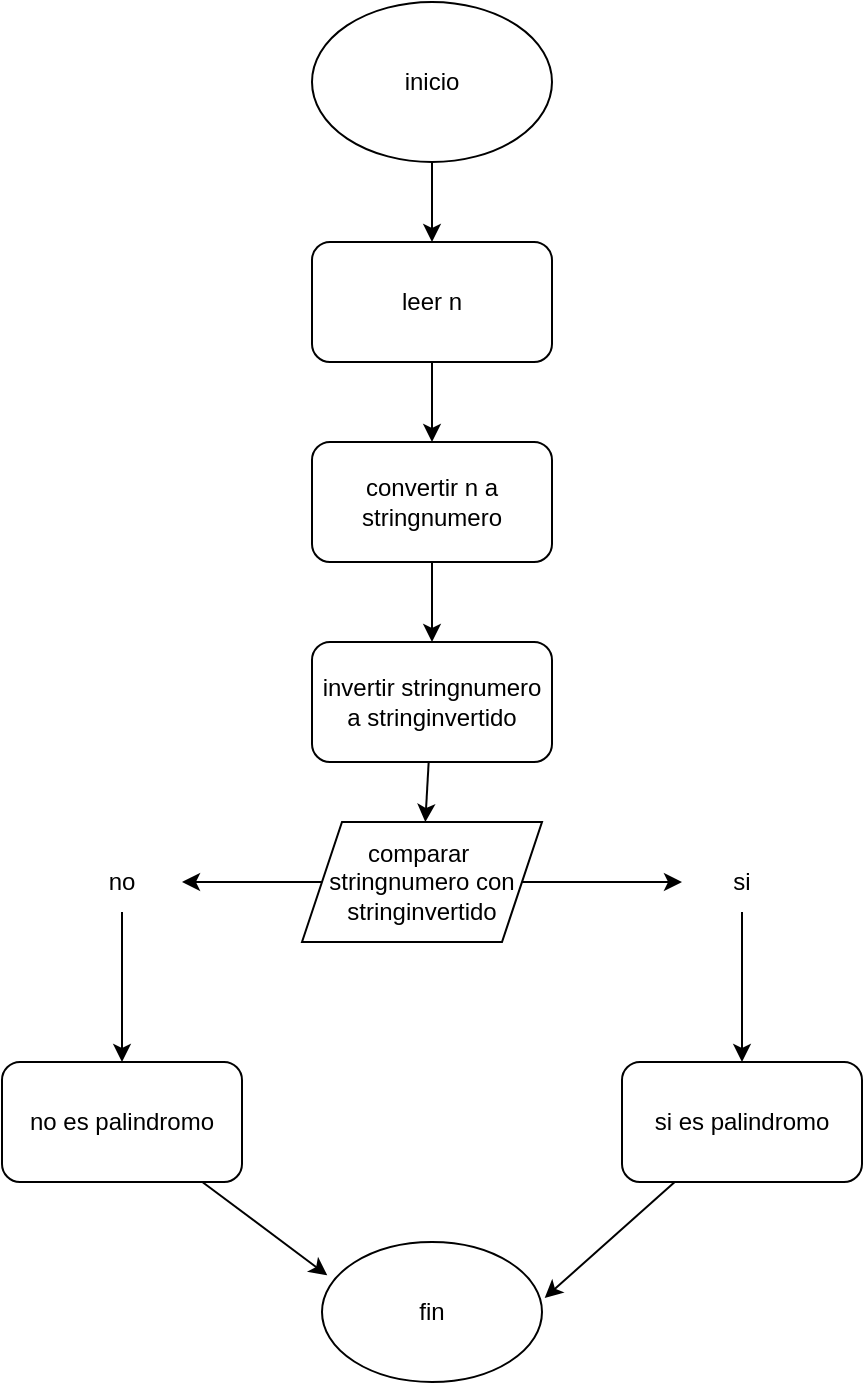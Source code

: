 <mxfile>
    <diagram id="4V0F7n5fknOXNHAHEgB5" name="Page-1">
        <mxGraphModel dx="730" dy="419" grid="1" gridSize="10" guides="1" tooltips="1" connect="1" arrows="1" fold="1" page="1" pageScale="1" pageWidth="850" pageHeight="1100" math="0" shadow="0">
            <root>
                <mxCell id="0"/>
                <mxCell id="1" parent="0"/>
                <mxCell id="12" value="" style="edgeStyle=none;html=1;" edge="1" parent="1" source="2" target="3">
                    <mxGeometry relative="1" as="geometry"/>
                </mxCell>
                <mxCell id="2" value="inicio" style="ellipse;whiteSpace=wrap;html=1;" vertex="1" parent="1">
                    <mxGeometry x="365" y="10" width="120" height="80" as="geometry"/>
                </mxCell>
                <mxCell id="13" value="" style="edgeStyle=none;html=1;" edge="1" parent="1" source="3" target="4">
                    <mxGeometry relative="1" as="geometry"/>
                </mxCell>
                <mxCell id="3" value="leer n" style="rounded=1;whiteSpace=wrap;html=1;" vertex="1" parent="1">
                    <mxGeometry x="365" y="130" width="120" height="60" as="geometry"/>
                </mxCell>
                <mxCell id="14" value="" style="edgeStyle=none;html=1;" edge="1" parent="1" source="4" target="5">
                    <mxGeometry relative="1" as="geometry"/>
                </mxCell>
                <mxCell id="4" value="convertir n a stringnumero" style="rounded=1;whiteSpace=wrap;html=1;" vertex="1" parent="1">
                    <mxGeometry x="365" y="230" width="120" height="60" as="geometry"/>
                </mxCell>
                <mxCell id="15" value="" style="edgeStyle=none;html=1;" edge="1" parent="1" source="5" target="7">
                    <mxGeometry relative="1" as="geometry"/>
                </mxCell>
                <mxCell id="5" value="invertir stringnumero a stringinvertido" style="rounded=1;whiteSpace=wrap;html=1;" vertex="1" parent="1">
                    <mxGeometry x="365" y="330" width="120" height="60" as="geometry"/>
                </mxCell>
                <mxCell id="21" style="edgeStyle=none;html=1;entryX=0.024;entryY=0.238;entryDx=0;entryDy=0;entryPerimeter=0;" edge="1" parent="1" source="6" target="11">
                    <mxGeometry relative="1" as="geometry"/>
                </mxCell>
                <mxCell id="6" value="no es palindromo" style="rounded=1;whiteSpace=wrap;html=1;" vertex="1" parent="1">
                    <mxGeometry x="210" y="540" width="120" height="60" as="geometry"/>
                </mxCell>
                <mxCell id="16" value="" style="edgeStyle=none;html=1;" edge="1" parent="1" source="7" target="8">
                    <mxGeometry relative="1" as="geometry"/>
                </mxCell>
                <mxCell id="17" value="" style="edgeStyle=none;html=1;" edge="1" parent="1" source="7" target="9">
                    <mxGeometry relative="1" as="geometry"/>
                </mxCell>
                <mxCell id="7" value="comparar&amp;nbsp; stringnumero con stringinvertido" style="shape=parallelogram;perimeter=parallelogramPerimeter;whiteSpace=wrap;html=1;fixedSize=1;" vertex="1" parent="1">
                    <mxGeometry x="360" y="420" width="120" height="60" as="geometry"/>
                </mxCell>
                <mxCell id="18" value="" style="edgeStyle=none;html=1;" edge="1" parent="1" source="8" target="6">
                    <mxGeometry relative="1" as="geometry"/>
                </mxCell>
                <mxCell id="8" value="no" style="text;html=1;strokeColor=none;fillColor=none;align=center;verticalAlign=middle;whiteSpace=wrap;rounded=0;" vertex="1" parent="1">
                    <mxGeometry x="240" y="435" width="60" height="30" as="geometry"/>
                </mxCell>
                <mxCell id="19" value="" style="edgeStyle=none;html=1;" edge="1" parent="1" source="9" target="10">
                    <mxGeometry relative="1" as="geometry"/>
                </mxCell>
                <mxCell id="9" value="si" style="text;html=1;strokeColor=none;fillColor=none;align=center;verticalAlign=middle;whiteSpace=wrap;rounded=0;" vertex="1" parent="1">
                    <mxGeometry x="550" y="435" width="60" height="30" as="geometry"/>
                </mxCell>
                <mxCell id="20" style="edgeStyle=none;html=1;entryX=1.012;entryY=0.4;entryDx=0;entryDy=0;entryPerimeter=0;" edge="1" parent="1" source="10" target="11">
                    <mxGeometry relative="1" as="geometry"/>
                </mxCell>
                <mxCell id="10" value="si es palindromo" style="rounded=1;whiteSpace=wrap;html=1;" vertex="1" parent="1">
                    <mxGeometry x="520" y="540" width="120" height="60" as="geometry"/>
                </mxCell>
                <mxCell id="11" value="fin" style="ellipse;whiteSpace=wrap;html=1;" vertex="1" parent="1">
                    <mxGeometry x="370" y="630" width="110" height="70" as="geometry"/>
                </mxCell>
            </root>
        </mxGraphModel>
    </diagram>
</mxfile>
